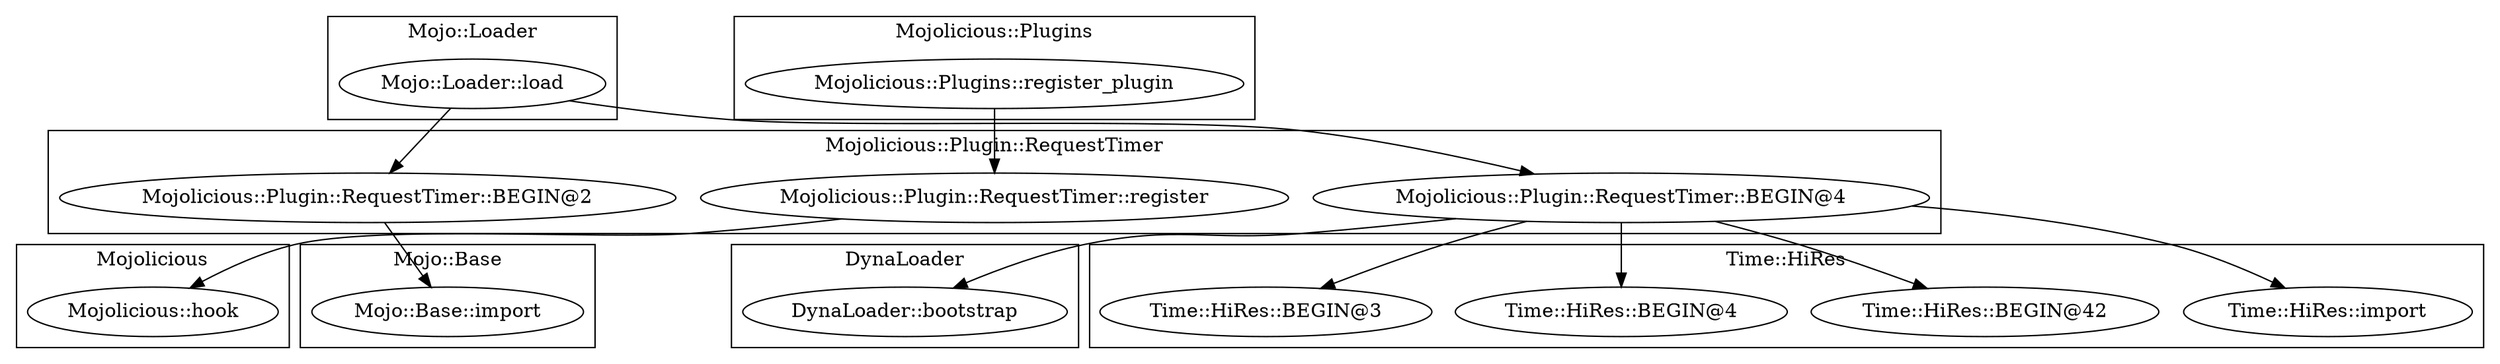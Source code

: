 digraph {
graph [overlap=false]
subgraph cluster_DynaLoader {
	label="DynaLoader";
	"DynaLoader::bootstrap";
}
subgraph cluster_Mojolicious_Plugin_RequestTimer {
	label="Mojolicious::Plugin::RequestTimer";
	"Mojolicious::Plugin::RequestTimer::register";
	"Mojolicious::Plugin::RequestTimer::BEGIN@2";
	"Mojolicious::Plugin::RequestTimer::BEGIN@4";
}
subgraph cluster_Mojo_Base {
	label="Mojo::Base";
	"Mojo::Base::import";
}
subgraph cluster_Mojo_Loader {
	label="Mojo::Loader";
	"Mojo::Loader::load";
}
subgraph cluster_Time_HiRes {
	label="Time::HiRes";
	"Time::HiRes::BEGIN@42";
	"Time::HiRes::BEGIN@4";
	"Time::HiRes::BEGIN@3";
	"Time::HiRes::import";
}
subgraph cluster_Mojolicious_Plugins {
	label="Mojolicious::Plugins";
	"Mojolicious::Plugins::register_plugin";
}
subgraph cluster_Mojolicious {
	label="Mojolicious";
	"Mojolicious::hook";
}
"Mojolicious::Plugin::RequestTimer::BEGIN@4" -> "Time::HiRes::BEGIN@4";
"Mojo::Loader::load" -> "Mojolicious::Plugin::RequestTimer::BEGIN@4";
"Mojolicious::Plugin::RequestTimer::BEGIN@4" -> "DynaLoader::bootstrap";
"Mojo::Loader::load" -> "Mojolicious::Plugin::RequestTimer::BEGIN@2";
"Mojolicious::Plugin::RequestTimer::register" -> "Mojolicious::hook";
"Mojolicious::Plugin::RequestTimer::BEGIN@4" -> "Time::HiRes::BEGIN@42";
"Mojolicious::Plugin::RequestTimer::BEGIN@2" -> "Mojo::Base::import";
"Mojolicious::Plugin::RequestTimer::BEGIN@4" -> "Time::HiRes::import";
"Mojolicious::Plugin::RequestTimer::BEGIN@4" -> "Time::HiRes::BEGIN@3";
"Mojolicious::Plugins::register_plugin" -> "Mojolicious::Plugin::RequestTimer::register";
}
